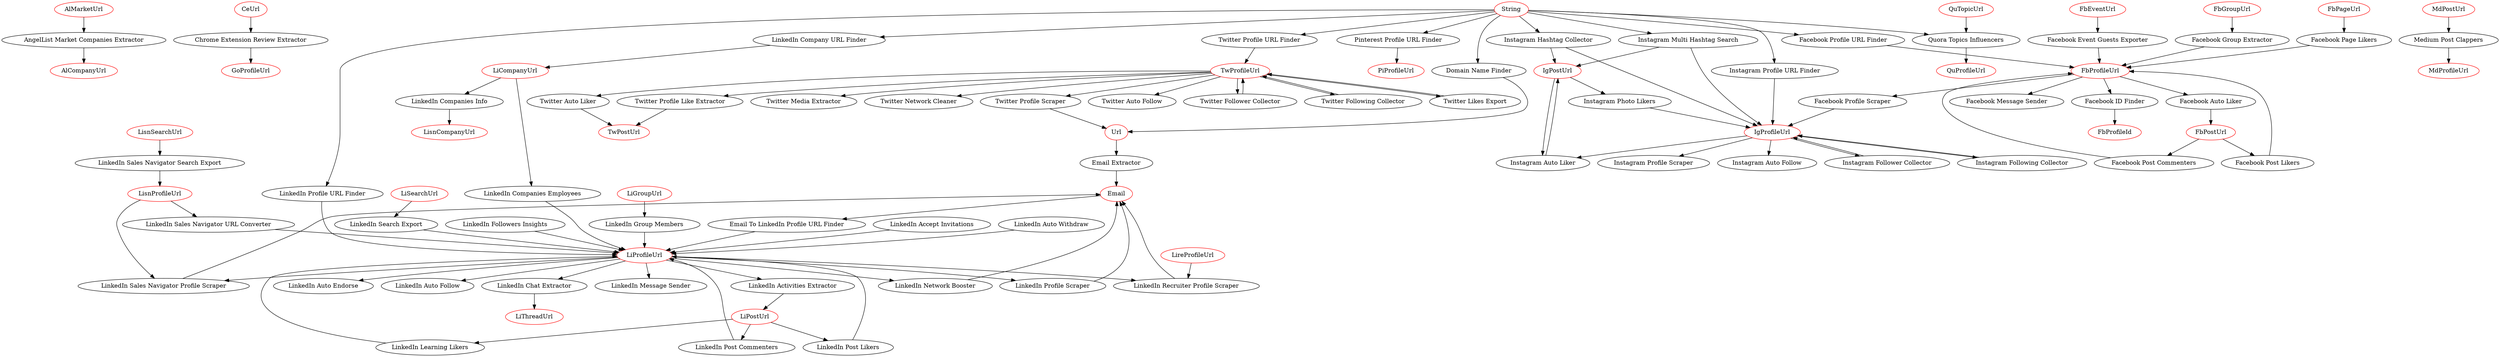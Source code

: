 digraph {
	AlMarketUrl[color=red];
	CeUrl[color=red];
	Email[color=red];
	FbEventUrl[color=red];
	FbGroupUrl[color=red];
	FbPageUrl[color=red];
	FbPostUrl[color=red];
	FbProfileUrl[color=red];
	IgPostUrl[color=red];
	IgProfileUrl[color=red];
	LiCompanyUrl[color=red];
	LiGroupUrl[color=red];
	LiPostUrl[color=red];
	LiProfileUrl[color=red];
	LiSearchUrl[color=red];
	LireProfileUrl[color=red];
	LisnProfileUrl[color=red];
	LisnSearchUrl[color=red];
	MdPostUrl[color=red];
	QuTopicUrl[color=red];
	String[color=red];
	TwProfileUrl[color=red];
	Url[color=red];
	LiThreadUrl[color=red];
	GoProfileUrl[color=red];
	AlCompanyUrl[color=red];
	TwPostUrl[color=red];
	LisnCompanyUrl[color=red];
	PiProfileUrl[color=red];
	PiProfileUrl[color=red];
	FbProfileId[color=red];
	QuProfileUrl[color=red];
	MdProfileUrl[color=red];

	IgProfileUrl -> "Instagram Auto Follow";
	IgPostUrl -> "Instagram Auto Liker";
	IgProfileUrl -> "Instagram Auto Liker" -> IgPostUrl;
	IgPostUrl -> "Instagram Photo Likers" -> IgProfileUrl;
	String -> "Instagram Hashtag Collector" -> IgProfileUrl;
	"Instagram Hashtag Collector" -> IgPostUrl;
	LiProfileUrl -> "LinkedIn Network Booster" -> Email;
	LiSearchUrl -> "LinkedIn Search Export" -> LiProfileUrl;
	AlMarketUrl -> "AngelList Market Companies Extractor" -> AlCompanyUrl;
	CeUrl -> "Chrome Extension Review Extractor" -> GoProfileUrl;
	String -> "Domain Name Finder" -> Url;
	Url -> "Email Extractor" -> Email;
	Email -> "Email To LinkedIn Profile URL Finder" -> LiProfileUrl;
	FbProfileUrl -> "Facebook Auto Liker" -> FbPostUrl;
	FbEventUrl -> "Facebook Event Guests Exporter" -> FbProfileUrl;
	FbGroupUrl -> "Facebook Group Extractor" -> FbProfileUrl;
	FbProfileUrl -> "Facebook ID Finder" -> FbProfileId;
	FbProfileUrl -> "Facebook Message Sender";
	FbPageUrl -> "Facebook Page Likers" -> FbProfileUrl;
	FbPostUrl -> "Facebook Post Commenters" -> FbProfileUrl;
	FbPostUrl -> "Facebook Post Likers" -> FbProfileUrl;
	FbProfileUrl -> "Facebook Profile Scraper";
	"Facebook Profile Scraper" -> IgProfileUrl;
	String -> "Facebook Profile URL Finder" -> FbProfileUrl;
	IgProfileUrl -> "Instagram Follower Collector" -> IgProfileUrl;
	IgProfileUrl -> "Instagram Following Collector" -> IgProfileUrl;
	String -> "Instagram Multi Hashtag Search" -> IgPostUrl;
	"Instagram Multi Hashtag Search" -> IgProfileUrl;
	IgProfileUrl -> "Instagram Profile Scraper";
	String -> "Instagram Profile URL Finder" -> IgProfileUrl;
	"LinkedIn Accept Invitations" -> LiProfileUrl;
	LiProfileUrl -> "LinkedIn Activities Extractor" -> LiPostUrl;
	LiProfileUrl -> "LinkedIn Auto Endorse";
	LiProfileUrl -> "LinkedIn Auto Follow";
	"LinkedIn Auto Withdraw" -> LiProfileUrl;
	LiProfileUrl -> "LinkedIn Chat Extractor" -> LiThreadUrl;
	LiCompanyUrl -> "LinkedIn Companies Employees" -> LiProfileUrl;
	LiCompanyUrl -> "LinkedIn Companies Info" -> LisnCompanyUrl;
	String -> "LinkedIn Company URL Finder" -> LiCompanyUrl;
	"LinkedIn Followers Insights" -> LiProfileUrl;
	LiGroupUrl -> "LinkedIn Group Members" -> LiProfileUrl;
	LiPostUrl -> "LinkedIn Learning Likers" -> LiProfileUrl;
	LiProfileUrl -> "LinkedIn Message Sender";
	LiPostUrl -> "LinkedIn Post Commenters" -> LiProfileUrl;
	LiPostUrl -> "LinkedIn Post Likers" -> LiProfileUrl;
	LiProfileUrl -> "LinkedIn Profile Scraper" -> Email;
	String -> "LinkedIn Profile URL Finder" -> LiProfileUrl;
	LiProfileUrl -> "LinkedIn Recruiter Profile Scraper" -> Email;
	LireProfileUrl -> "LinkedIn Recruiter Profile Scraper";
	LiProfileUrl -> "LinkedIn Sales Navigator Profile Scraper" -> Email;
	LisnProfileUrl -> "LinkedIn Sales Navigator Profile Scraper";
	LisnSearchUrl -> "LinkedIn Sales Navigator Search Export" -> LisnProfileUrl;
	LisnProfileUrl -> "LinkedIn Sales Navigator URL Converter" -> LiProfileUrl;
	MdPostUrl -> "Medium Post Clappers" -> MdProfileUrl;
	String -> "Pinterest Profile URL Finder" -> PiProfileUrl;
	QuTopicUrl -> "Quora Topics Influencers" -> QuProfileUrl;
	String -> "Quora Topics Influencers";
	TwProfileUrl -> "Twitter Auto Follow";
	TwProfileUrl -> "Twitter Auto Liker" -> TwPostUrl;
	TwProfileUrl -> "Twitter Follower Collector" -> TwProfileUrl;
	TwProfileUrl -> "Twitter Following Collector" -> TwProfileUrl;
	TwProfileUrl -> "Twitter Likes Export" -> TwProfileUrl;
	TwProfileUrl -> "Twitter Media Extractor";
	TwProfileUrl -> "Twitter Network Cleaner";
	TwProfileUrl -> "Twitter Profile Like Extractor" -> TwPostUrl;
	TwProfileUrl -> "Twitter Profile Scraper" -> Url;
	String -> "Twitter Profile URL Finder" -> TwProfileUrl;
}
